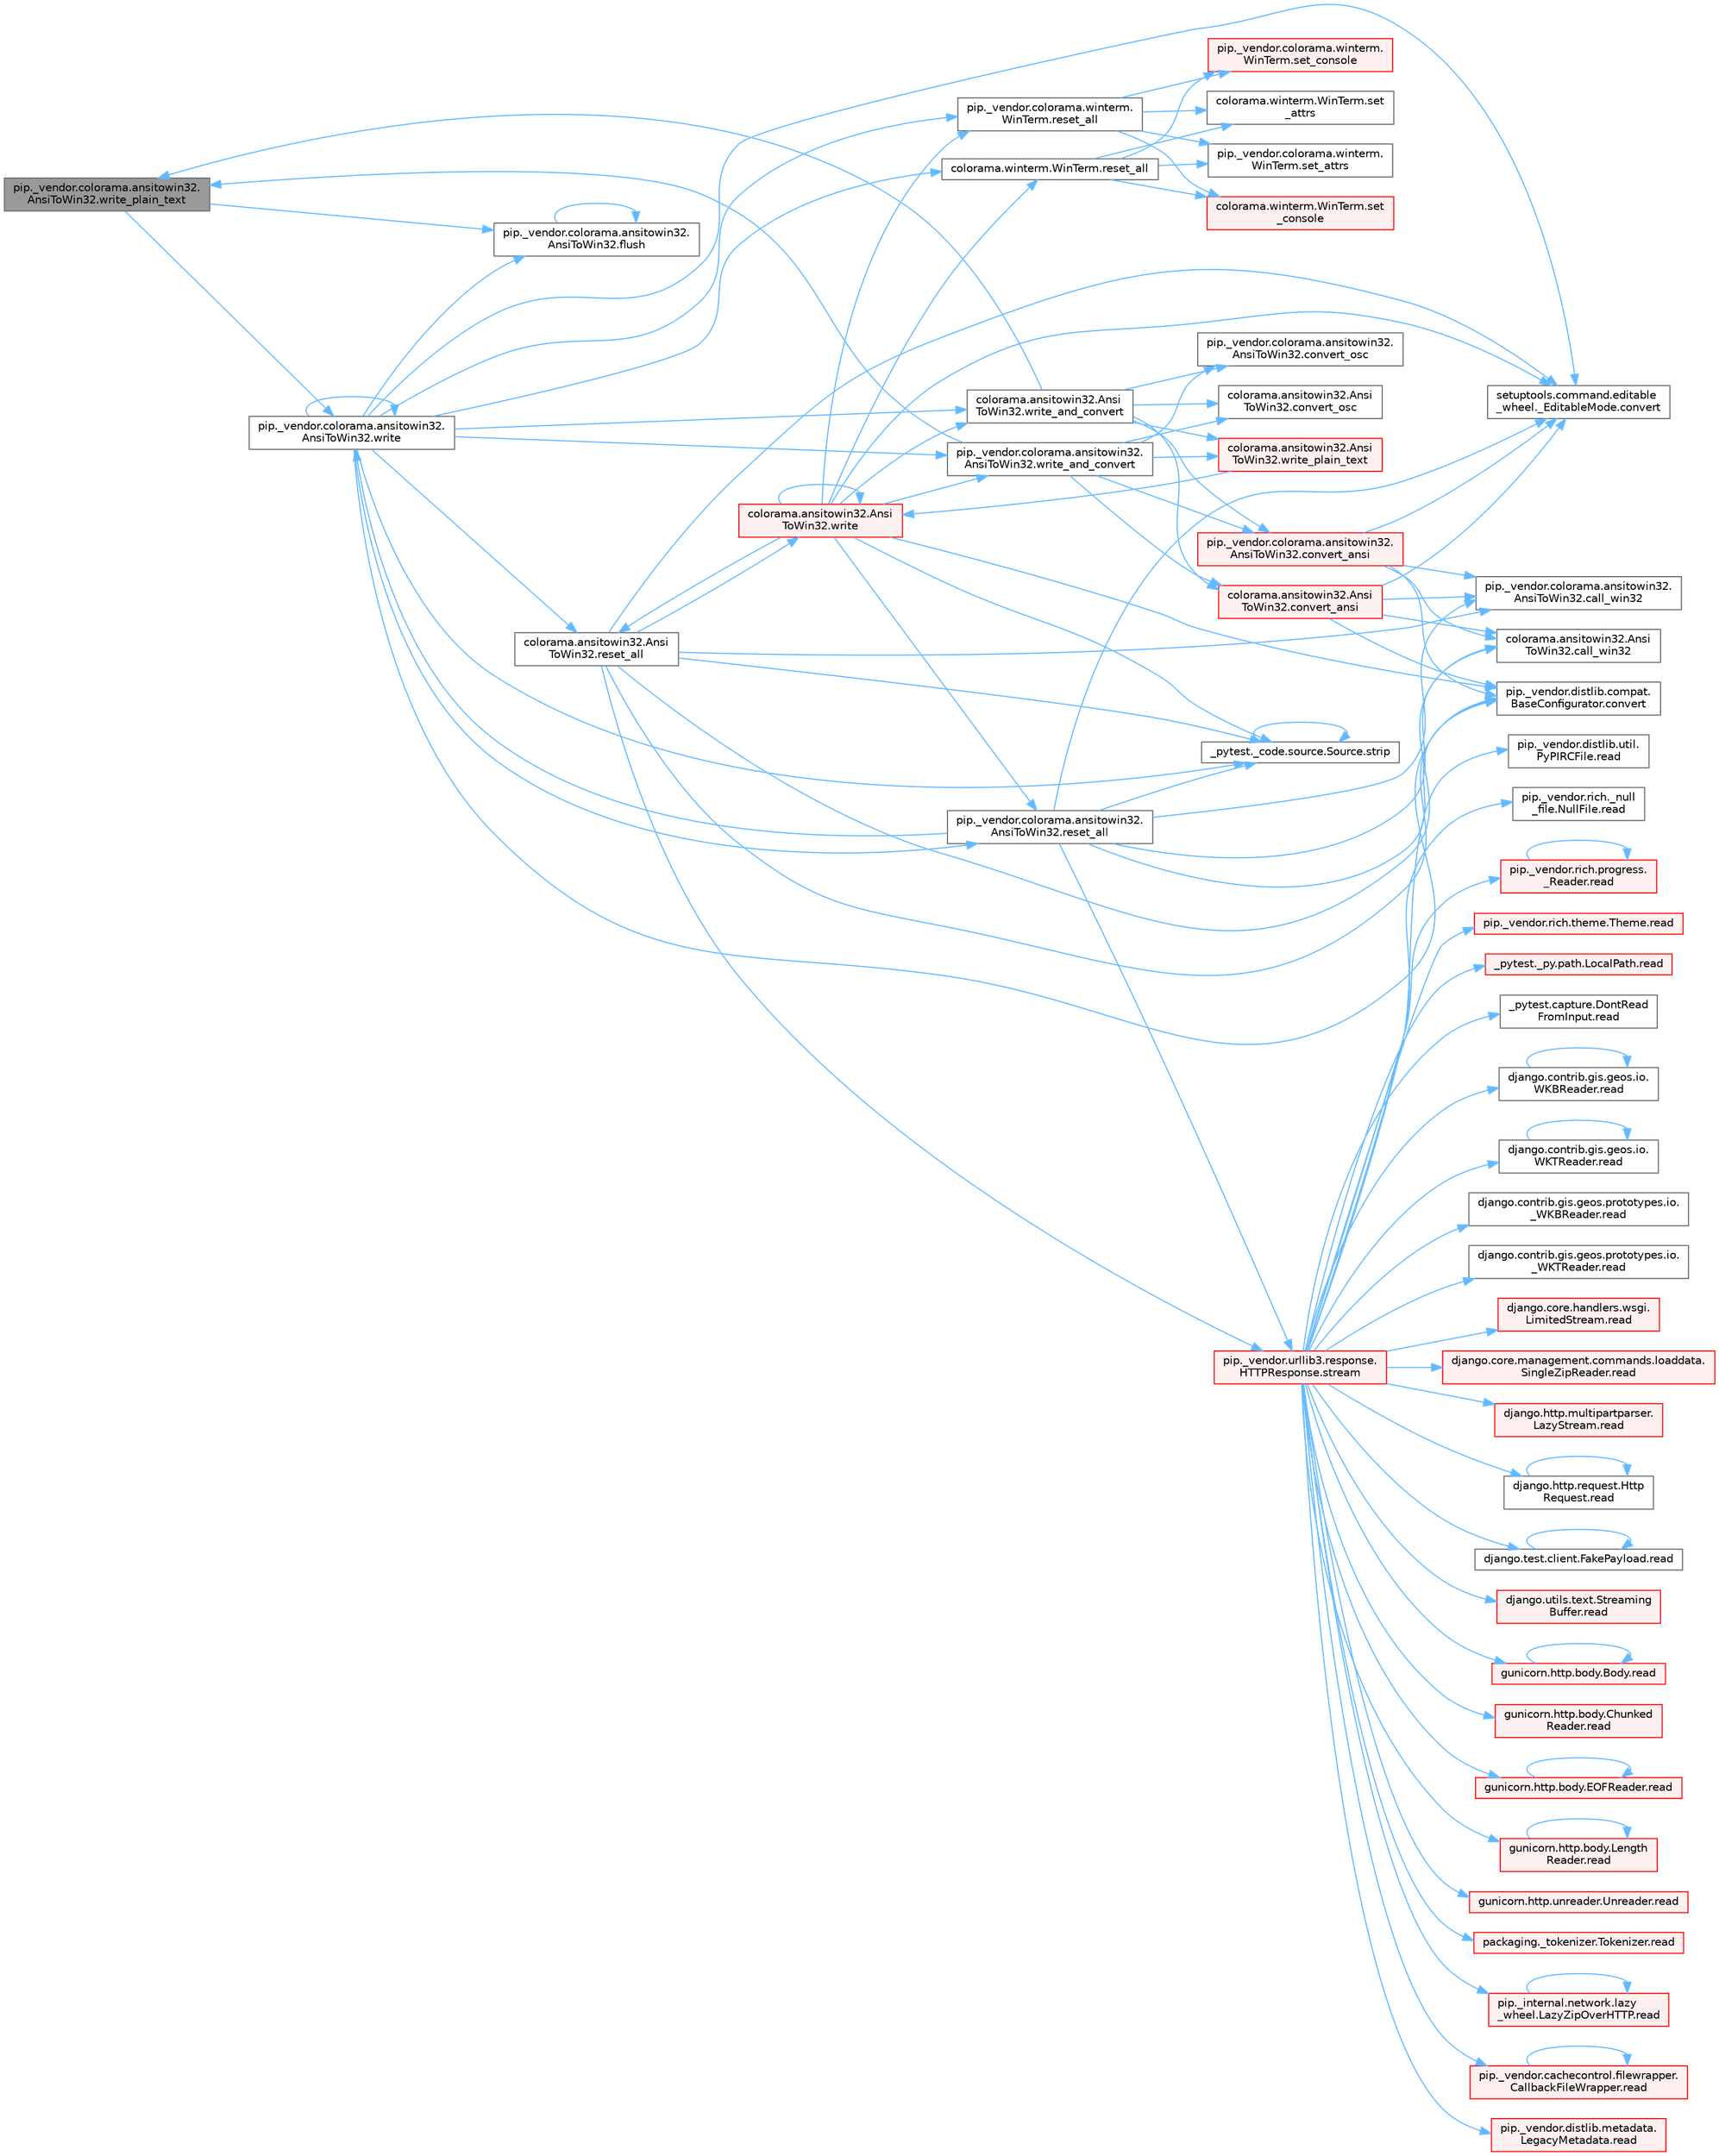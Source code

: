 digraph "pip._vendor.colorama.ansitowin32.AnsiToWin32.write_plain_text"
{
 // LATEX_PDF_SIZE
  bgcolor="transparent";
  edge [fontname=Helvetica,fontsize=10,labelfontname=Helvetica,labelfontsize=10];
  node [fontname=Helvetica,fontsize=10,shape=box,height=0.2,width=0.4];
  rankdir="LR";
  Node1 [id="Node000001",label="pip._vendor.colorama.ansitowin32.\lAnsiToWin32.write_plain_text",height=0.2,width=0.4,color="gray40", fillcolor="grey60", style="filled", fontcolor="black",tooltip=" "];
  Node1 -> Node2 [id="edge1_Node000001_Node000002",color="steelblue1",style="solid",tooltip=" "];
  Node2 [id="Node000002",label="pip._vendor.colorama.ansitowin32.\lAnsiToWin32.flush",height=0.2,width=0.4,color="grey40", fillcolor="white", style="filled",URL="$classpip_1_1__vendor_1_1colorama_1_1ansitowin32_1_1_ansi_to_win32.html#a96b04357c7430abf89e3448e1d33704b",tooltip=" "];
  Node2 -> Node2 [id="edge2_Node000002_Node000002",color="steelblue1",style="solid",tooltip=" "];
  Node1 -> Node3 [id="edge3_Node000001_Node000003",color="steelblue1",style="solid",tooltip=" "];
  Node3 [id="Node000003",label="pip._vendor.colorama.ansitowin32.\lAnsiToWin32.write",height=0.2,width=0.4,color="grey40", fillcolor="white", style="filled",URL="$classpip_1_1__vendor_1_1colorama_1_1ansitowin32_1_1_ansi_to_win32.html#aaeb0baf104470a2dfb282dce019b45e4",tooltip=" "];
  Node3 -> Node4 [id="edge4_Node000003_Node000004",color="steelblue1",style="solid",tooltip=" "];
  Node4 [id="Node000004",label="pip._vendor.distlib.compat.\lBaseConfigurator.convert",height=0.2,width=0.4,color="grey40", fillcolor="white", style="filled",URL="$classpip_1_1__vendor_1_1distlib_1_1compat_1_1_base_configurator.html#abcff9425eaf086d1b67b488aab87e5da",tooltip=" "];
  Node3 -> Node5 [id="edge5_Node000003_Node000005",color="steelblue1",style="solid",tooltip=" "];
  Node5 [id="Node000005",label="setuptools.command.editable\l_wheel._EditableMode.convert",height=0.2,width=0.4,color="grey40", fillcolor="white", style="filled",URL="$classsetuptools_1_1command_1_1editable__wheel_1_1___editable_mode.html#a11a77c27c7b21ba316fc378c0798abb8",tooltip=" "];
  Node3 -> Node2 [id="edge6_Node000003_Node000002",color="steelblue1",style="solid",tooltip=" "];
  Node3 -> Node6 [id="edge7_Node000003_Node000006",color="steelblue1",style="solid",tooltip=" "];
  Node6 [id="Node000006",label="colorama.ansitowin32.Ansi\lToWin32.reset_all",height=0.2,width=0.4,color="grey40", fillcolor="white", style="filled",URL="$classcolorama_1_1ansitowin32_1_1_ansi_to_win32.html#a028b716efdf98afc93f4fa55e99ee924",tooltip=" "];
  Node6 -> Node7 [id="edge8_Node000006_Node000007",color="steelblue1",style="solid",tooltip=" "];
  Node7 [id="Node000007",label="colorama.ansitowin32.Ansi\lToWin32.call_win32",height=0.2,width=0.4,color="grey40", fillcolor="white", style="filled",URL="$classcolorama_1_1ansitowin32_1_1_ansi_to_win32.html#aa3edbb8fc606e0b22afa3128e1bb1507",tooltip=" "];
  Node6 -> Node8 [id="edge9_Node000006_Node000008",color="steelblue1",style="solid",tooltip=" "];
  Node8 [id="Node000008",label="pip._vendor.colorama.ansitowin32.\lAnsiToWin32.call_win32",height=0.2,width=0.4,color="grey40", fillcolor="white", style="filled",URL="$classpip_1_1__vendor_1_1colorama_1_1ansitowin32_1_1_ansi_to_win32.html#ac14e750b5ad589a4e131d936df88e68c",tooltip=" "];
  Node6 -> Node4 [id="edge10_Node000006_Node000004",color="steelblue1",style="solid",tooltip=" "];
  Node6 -> Node5 [id="edge11_Node000006_Node000005",color="steelblue1",style="solid",tooltip=" "];
  Node6 -> Node9 [id="edge12_Node000006_Node000009",color="steelblue1",style="solid",tooltip=" "];
  Node9 [id="Node000009",label="pip._vendor.urllib3.response.\lHTTPResponse.stream",height=0.2,width=0.4,color="red", fillcolor="#FFF0F0", style="filled",URL="$classpip_1_1__vendor_1_1urllib3_1_1response_1_1_h_t_t_p_response.html#a8d802b25f09dd341838a1d631ffc4f62",tooltip=" "];
  Node9 -> Node10 [id="edge13_Node000009_Node000010",color="steelblue1",style="solid",tooltip=" "];
  Node10 [id="Node000010",label="_pytest._py.path.LocalPath.read",height=0.2,width=0.4,color="red", fillcolor="#FFF0F0", style="filled",URL="$class__pytest_1_1__py_1_1path_1_1_local_path.html#a8640b65f715ce8a258379deb78a68fd8",tooltip=" "];
  Node9 -> Node456 [id="edge14_Node000009_Node000456",color="steelblue1",style="solid",tooltip=" "];
  Node456 [id="Node000456",label="_pytest.capture.DontRead\lFromInput.read",height=0.2,width=0.4,color="grey40", fillcolor="white", style="filled",URL="$class__pytest_1_1capture_1_1_dont_read_from_input.html#abe84d6d5626bed2fa4f52408d2b95d3f",tooltip=" "];
  Node9 -> Node457 [id="edge15_Node000009_Node000457",color="steelblue1",style="solid",tooltip=" "];
  Node457 [id="Node000457",label="django.contrib.gis.geos.io.\lWKBReader.read",height=0.2,width=0.4,color="grey40", fillcolor="white", style="filled",URL="$classdjango_1_1contrib_1_1gis_1_1geos_1_1io_1_1_w_k_b_reader.html#a690153c2f609f20814011beceded4ce6",tooltip=" "];
  Node457 -> Node457 [id="edge16_Node000457_Node000457",color="steelblue1",style="solid",tooltip=" "];
  Node9 -> Node458 [id="edge17_Node000009_Node000458",color="steelblue1",style="solid",tooltip=" "];
  Node458 [id="Node000458",label="django.contrib.gis.geos.io.\lWKTReader.read",height=0.2,width=0.4,color="grey40", fillcolor="white", style="filled",URL="$classdjango_1_1contrib_1_1gis_1_1geos_1_1io_1_1_w_k_t_reader.html#af8cdf42c9388b4ca18b86af2cd174dd0",tooltip=" "];
  Node458 -> Node458 [id="edge18_Node000458_Node000458",color="steelblue1",style="solid",tooltip=" "];
  Node9 -> Node459 [id="edge19_Node000009_Node000459",color="steelblue1",style="solid",tooltip=" "];
  Node459 [id="Node000459",label="django.contrib.gis.geos.prototypes.io.\l_WKBReader.read",height=0.2,width=0.4,color="grey40", fillcolor="white", style="filled",URL="$classdjango_1_1contrib_1_1gis_1_1geos_1_1prototypes_1_1io_1_1___w_k_b_reader.html#a71e78ed5a74b998533ef3801723a5827",tooltip=" "];
  Node9 -> Node460 [id="edge20_Node000009_Node000460",color="steelblue1",style="solid",tooltip=" "];
  Node460 [id="Node000460",label="django.contrib.gis.geos.prototypes.io.\l_WKTReader.read",height=0.2,width=0.4,color="grey40", fillcolor="white", style="filled",URL="$classdjango_1_1contrib_1_1gis_1_1geos_1_1prototypes_1_1io_1_1___w_k_t_reader.html#a97b2007978d99bec56d1bbf4091dd46a",tooltip=" "];
  Node9 -> Node461 [id="edge21_Node000009_Node000461",color="steelblue1",style="solid",tooltip=" "];
  Node461 [id="Node000461",label="django.core.handlers.wsgi.\lLimitedStream.read",height=0.2,width=0.4,color="red", fillcolor="#FFF0F0", style="filled",URL="$classdjango_1_1core_1_1handlers_1_1wsgi_1_1_limited_stream.html#a01766186550a2bafd2a0c0cac1117797",tooltip=" "];
  Node9 -> Node465 [id="edge22_Node000009_Node000465",color="steelblue1",style="solid",tooltip=" "];
  Node465 [id="Node000465",label="django.core.management.commands.loaddata.\lSingleZipReader.read",height=0.2,width=0.4,color="red", fillcolor="#FFF0F0", style="filled",URL="$classdjango_1_1core_1_1management_1_1commands_1_1loaddata_1_1_single_zip_reader.html#a6c6512afb638e535f6d9973329238ec1",tooltip=" "];
  Node9 -> Node470 [id="edge23_Node000009_Node000470",color="steelblue1",style="solid",tooltip=" "];
  Node470 [id="Node000470",label="django.http.multipartparser.\lLazyStream.read",height=0.2,width=0.4,color="red", fillcolor="#FFF0F0", style="filled",URL="$classdjango_1_1http_1_1multipartparser_1_1_lazy_stream.html#af5553676fbef507453fe16dbce30f2d6",tooltip=" "];
  Node9 -> Node473 [id="edge24_Node000009_Node000473",color="steelblue1",style="solid",tooltip=" "];
  Node473 [id="Node000473",label="django.http.request.Http\lRequest.read",height=0.2,width=0.4,color="grey40", fillcolor="white", style="filled",URL="$classdjango_1_1http_1_1request_1_1_http_request.html#a7b5205e754042f5dc1400c5f6884da05",tooltip=" "];
  Node473 -> Node473 [id="edge25_Node000473_Node000473",color="steelblue1",style="solid",tooltip=" "];
  Node9 -> Node474 [id="edge26_Node000009_Node000474",color="steelblue1",style="solid",tooltip=" "];
  Node474 [id="Node000474",label="django.test.client.FakePayload.read",height=0.2,width=0.4,color="grey40", fillcolor="white", style="filled",URL="$classdjango_1_1test_1_1client_1_1_fake_payload.html#a4968728a37f7ecfa436f7156923f32fc",tooltip=" "];
  Node474 -> Node474 [id="edge27_Node000474_Node000474",color="steelblue1",style="solid",tooltip=" "];
  Node9 -> Node475 [id="edge28_Node000009_Node000475",color="steelblue1",style="solid",tooltip=" "];
  Node475 [id="Node000475",label="django.utils.text.Streaming\lBuffer.read",height=0.2,width=0.4,color="red", fillcolor="#FFF0F0", style="filled",URL="$classdjango_1_1utils_1_1text_1_1_streaming_buffer.html#a0d8c76cbb45b290915e65a79dabe0d7b",tooltip=" "];
  Node9 -> Node510 [id="edge29_Node000009_Node000510",color="steelblue1",style="solid",tooltip=" "];
  Node510 [id="Node000510",label="gunicorn.http.body.Body.read",height=0.2,width=0.4,color="red", fillcolor="#FFF0F0", style="filled",URL="$classgunicorn_1_1http_1_1body_1_1_body.html#a26fa33ab9da80d4da60638f902d8bbd8",tooltip=" "];
  Node510 -> Node510 [id="edge30_Node000510_Node000510",color="steelblue1",style="solid",tooltip=" "];
  Node9 -> Node513 [id="edge31_Node000009_Node000513",color="steelblue1",style="solid",tooltip=" "];
  Node513 [id="Node000513",label="gunicorn.http.body.Chunked\lReader.read",height=0.2,width=0.4,color="red", fillcolor="#FFF0F0", style="filled",URL="$classgunicorn_1_1http_1_1body_1_1_chunked_reader.html#aa291cdee58cf19e63d92914442ab2d7e",tooltip=" "];
  Node9 -> Node519 [id="edge32_Node000009_Node000519",color="steelblue1",style="solid",tooltip=" "];
  Node519 [id="Node000519",label="gunicorn.http.body.EOFReader.read",height=0.2,width=0.4,color="red", fillcolor="#FFF0F0", style="filled",URL="$classgunicorn_1_1http_1_1body_1_1_e_o_f_reader.html#a6ae0aab25c53911d59fcbb87c1dfa602",tooltip=" "];
  Node519 -> Node519 [id="edge33_Node000519_Node000519",color="steelblue1",style="solid",tooltip=" "];
  Node9 -> Node522 [id="edge34_Node000009_Node000522",color="steelblue1",style="solid",tooltip=" "];
  Node522 [id="Node000522",label="gunicorn.http.body.Length\lReader.read",height=0.2,width=0.4,color="red", fillcolor="#FFF0F0", style="filled",URL="$classgunicorn_1_1http_1_1body_1_1_length_reader.html#a78c9415492b01b7b1553a481fe9aef7e",tooltip=" "];
  Node522 -> Node522 [id="edge35_Node000522_Node000522",color="steelblue1",style="solid",tooltip=" "];
  Node9 -> Node524 [id="edge36_Node000009_Node000524",color="steelblue1",style="solid",tooltip=" "];
  Node524 [id="Node000524",label="gunicorn.http.unreader.Unreader.read",height=0.2,width=0.4,color="red", fillcolor="#FFF0F0", style="filled",URL="$classgunicorn_1_1http_1_1unreader_1_1_unreader.html#a4d05a3b72ffb1dd09d3e4b3dd1d1e44c",tooltip=" "];
  Node9 -> Node4289 [id="edge37_Node000009_Node004289",color="steelblue1",style="solid",tooltip=" "];
  Node4289 [id="Node004289",label="packaging._tokenizer.Tokenizer.read",height=0.2,width=0.4,color="red", fillcolor="#FFF0F0", style="filled",URL="$classpackaging_1_1__tokenizer_1_1_tokenizer.html#a0338e1186dd1574082f047fdff9b3b2d",tooltip=" "];
  Node9 -> Node4290 [id="edge38_Node000009_Node004290",color="steelblue1",style="solid",tooltip=" "];
  Node4290 [id="Node004290",label="pip._internal.network.lazy\l_wheel.LazyZipOverHTTP.read",height=0.2,width=0.4,color="red", fillcolor="#FFF0F0", style="filled",URL="$classpip_1_1__internal_1_1network_1_1lazy__wheel_1_1_lazy_zip_over_h_t_t_p.html#adb8837e292941df2568b4de4082ecf19",tooltip=" "];
  Node4290 -> Node4290 [id="edge39_Node004290_Node004290",color="steelblue1",style="solid",tooltip=" "];
  Node9 -> Node4304 [id="edge40_Node000009_Node004304",color="steelblue1",style="solid",tooltip=" "];
  Node4304 [id="Node004304",label="pip._vendor.cachecontrol.filewrapper.\lCallbackFileWrapper.read",height=0.2,width=0.4,color="red", fillcolor="#FFF0F0", style="filled",URL="$classpip_1_1__vendor_1_1cachecontrol_1_1filewrapper_1_1_callback_file_wrapper.html#afceb112c071f7b24b9db274a61213b68",tooltip=" "];
  Node4304 -> Node4304 [id="edge41_Node004304_Node004304",color="steelblue1",style="solid",tooltip=" "];
  Node9 -> Node4306 [id="edge42_Node000009_Node004306",color="steelblue1",style="solid",tooltip=" "];
  Node4306 [id="Node004306",label="pip._vendor.distlib.metadata.\lLegacyMetadata.read",height=0.2,width=0.4,color="red", fillcolor="#FFF0F0", style="filled",URL="$classpip_1_1__vendor_1_1distlib_1_1metadata_1_1_legacy_metadata.html#a5473003d19554803bc6f7f4af863060f",tooltip=" "];
  Node9 -> Node4308 [id="edge43_Node000009_Node004308",color="steelblue1",style="solid",tooltip=" "];
  Node4308 [id="Node004308",label="pip._vendor.distlib.util.\lPyPIRCFile.read",height=0.2,width=0.4,color="grey40", fillcolor="white", style="filled",URL="$classpip_1_1__vendor_1_1distlib_1_1util_1_1_py_p_i_r_c_file.html#a9db831938fff0ca340efdb70381bc7b1",tooltip=" "];
  Node9 -> Node4309 [id="edge44_Node000009_Node004309",color="steelblue1",style="solid",tooltip=" "];
  Node4309 [id="Node004309",label="pip._vendor.rich._null\l_file.NullFile.read",height=0.2,width=0.4,color="grey40", fillcolor="white", style="filled",URL="$classpip_1_1__vendor_1_1rich_1_1__null__file_1_1_null_file.html#a34cd6b7fcb25c35b0edeb1a291403522",tooltip=" "];
  Node9 -> Node4310 [id="edge45_Node000009_Node004310",color="steelblue1",style="solid",tooltip=" "];
  Node4310 [id="Node004310",label="pip._vendor.rich.progress.\l_Reader.read",height=0.2,width=0.4,color="red", fillcolor="#FFF0F0", style="filled",URL="$classpip_1_1__vendor_1_1rich_1_1progress_1_1___reader.html#abc9a19c1ccc4057e665996a500814420",tooltip=" "];
  Node4310 -> Node4310 [id="edge46_Node004310_Node004310",color="steelblue1",style="solid",tooltip=" "];
  Node9 -> Node4311 [id="edge47_Node000009_Node004311",color="steelblue1",style="solid",tooltip=" "];
  Node4311 [id="Node004311",label="pip._vendor.rich.theme.Theme.read",height=0.2,width=0.4,color="red", fillcolor="#FFF0F0", style="filled",URL="$classpip_1_1__vendor_1_1rich_1_1theme_1_1_theme.html#af15902d143164bd9dace530822864b4f",tooltip=" "];
  Node6 -> Node3973 [id="edge48_Node000006_Node003973",color="steelblue1",style="solid",tooltip=" "];
  Node3973 [id="Node003973",label="_pytest._code.source.Source.strip",height=0.2,width=0.4,color="grey40", fillcolor="white", style="filled",URL="$class__pytest_1_1__code_1_1source_1_1_source.html#aa525e733890257a82bfc6382b07d28ec",tooltip=" "];
  Node3973 -> Node3973 [id="edge49_Node003973_Node003973",color="steelblue1",style="solid",tooltip=" "];
  Node6 -> Node3968 [id="edge50_Node000006_Node003968",color="steelblue1",style="solid",tooltip=" "];
  Node3968 [id="Node003968",label="colorama.ansitowin32.Ansi\lToWin32.write",height=0.2,width=0.4,color="red", fillcolor="#FFF0F0", style="filled",URL="$classcolorama_1_1ansitowin32_1_1_ansi_to_win32.html#abadac90e6f0a5a03cecdc6f254eca7d8",tooltip=" "];
  Node3968 -> Node4 [id="edge51_Node003968_Node000004",color="steelblue1",style="solid",tooltip=" "];
  Node3968 -> Node5 [id="edge52_Node003968_Node000005",color="steelblue1",style="solid",tooltip=" "];
  Node3968 -> Node6 [id="edge53_Node003968_Node000006",color="steelblue1",style="solid",tooltip=" "];
  Node3968 -> Node3969 [id="edge54_Node003968_Node003969",color="steelblue1",style="solid",tooltip=" "];
  Node3969 [id="Node003969",label="colorama.winterm.WinTerm.reset_all",height=0.2,width=0.4,color="grey40", fillcolor="white", style="filled",URL="$classcolorama_1_1winterm_1_1_win_term.html#a3b02943f152c5e63db370429ebf2b520",tooltip=" "];
  Node3969 -> Node3970 [id="edge55_Node003969_Node003970",color="steelblue1",style="solid",tooltip=" "];
  Node3970 [id="Node003970",label="colorama.winterm.WinTerm.set\l_attrs",height=0.2,width=0.4,color="grey40", fillcolor="white", style="filled",URL="$classcolorama_1_1winterm_1_1_win_term.html#ab37deadeb9a6a88fc2aecd988bbe9895",tooltip=" "];
  Node3969 -> Node3971 [id="edge56_Node003969_Node003971",color="steelblue1",style="solid",tooltip=" "];
  Node3971 [id="Node003971",label="pip._vendor.colorama.winterm.\lWinTerm.set_attrs",height=0.2,width=0.4,color="grey40", fillcolor="white", style="filled",URL="$classpip_1_1__vendor_1_1colorama_1_1winterm_1_1_win_term.html#af099f001e7d18780ad601ed3e7dac445",tooltip=" "];
  Node3969 -> Node66 [id="edge57_Node003969_Node000066",color="steelblue1",style="solid",tooltip=" "];
  Node66 [id="Node000066",label="colorama.winterm.WinTerm.set\l_console",height=0.2,width=0.4,color="red", fillcolor="#FFF0F0", style="filled",URL="$classcolorama_1_1winterm_1_1_win_term.html#af6dff6de729a3ee36986b1eaa71c6511",tooltip=" "];
  Node3969 -> Node69 [id="edge58_Node003969_Node000069",color="steelblue1",style="solid",tooltip=" "];
  Node69 [id="Node000069",label="pip._vendor.colorama.winterm.\lWinTerm.set_console",height=0.2,width=0.4,color="red", fillcolor="#FFF0F0", style="filled",URL="$classpip_1_1__vendor_1_1colorama_1_1winterm_1_1_win_term.html#a08e789eea2bbcbc4a02c04f6a340e038",tooltip=" "];
  Node3968 -> Node3972 [id="edge59_Node003968_Node003972",color="steelblue1",style="solid",tooltip=" "];
  Node3972 [id="Node003972",label="pip._vendor.colorama.ansitowin32.\lAnsiToWin32.reset_all",height=0.2,width=0.4,color="grey40", fillcolor="white", style="filled",URL="$classpip_1_1__vendor_1_1colorama_1_1ansitowin32_1_1_ansi_to_win32.html#afb77411498fdd5a6eb6380c829024133",tooltip=" "];
  Node3972 -> Node7 [id="edge60_Node003972_Node000007",color="steelblue1",style="solid",tooltip=" "];
  Node3972 -> Node8 [id="edge61_Node003972_Node000008",color="steelblue1",style="solid",tooltip=" "];
  Node3972 -> Node4 [id="edge62_Node003972_Node000004",color="steelblue1",style="solid",tooltip=" "];
  Node3972 -> Node5 [id="edge63_Node003972_Node000005",color="steelblue1",style="solid",tooltip=" "];
  Node3972 -> Node9 [id="edge64_Node003972_Node000009",color="steelblue1",style="solid",tooltip=" "];
  Node3972 -> Node3973 [id="edge65_Node003972_Node003973",color="steelblue1",style="solid",tooltip=" "];
  Node3972 -> Node3 [id="edge66_Node003972_Node000003",color="steelblue1",style="solid",tooltip=" "];
  Node3968 -> Node3974 [id="edge67_Node003968_Node003974",color="steelblue1",style="solid",tooltip=" "];
  Node3974 [id="Node003974",label="pip._vendor.colorama.winterm.\lWinTerm.reset_all",height=0.2,width=0.4,color="grey40", fillcolor="white", style="filled",URL="$classpip_1_1__vendor_1_1colorama_1_1winterm_1_1_win_term.html#acd145cbb15b95d56837163e3bda436c7",tooltip=" "];
  Node3974 -> Node3970 [id="edge68_Node003974_Node003970",color="steelblue1",style="solid",tooltip=" "];
  Node3974 -> Node3971 [id="edge69_Node003974_Node003971",color="steelblue1",style="solid",tooltip=" "];
  Node3974 -> Node66 [id="edge70_Node003974_Node000066",color="steelblue1",style="solid",tooltip=" "];
  Node3974 -> Node69 [id="edge71_Node003974_Node000069",color="steelblue1",style="solid",tooltip=" "];
  Node3968 -> Node3973 [id="edge72_Node003968_Node003973",color="steelblue1",style="solid",tooltip=" "];
  Node3968 -> Node3968 [id="edge73_Node003968_Node003968",color="steelblue1",style="solid",tooltip=" "];
  Node3968 -> Node3975 [id="edge74_Node003968_Node003975",color="steelblue1",style="solid",tooltip=" "];
  Node3975 [id="Node003975",label="colorama.ansitowin32.Ansi\lToWin32.write_and_convert",height=0.2,width=0.4,color="grey40", fillcolor="white", style="filled",URL="$classcolorama_1_1ansitowin32_1_1_ansi_to_win32.html#a3819f019b2aed2f696eed295e013ddc0",tooltip=" "];
  Node3975 -> Node3976 [id="edge75_Node003975_Node003976",color="steelblue1",style="solid",tooltip=" "];
  Node3976 [id="Node003976",label="colorama.ansitowin32.Ansi\lToWin32.convert_ansi",height=0.2,width=0.4,color="red", fillcolor="#FFF0F0", style="filled",URL="$classcolorama_1_1ansitowin32_1_1_ansi_to_win32.html#a4afe40967adb86d7972465b435ba96fc",tooltip=" "];
  Node3976 -> Node7 [id="edge76_Node003976_Node000007",color="steelblue1",style="solid",tooltip=" "];
  Node3976 -> Node8 [id="edge77_Node003976_Node000008",color="steelblue1",style="solid",tooltip=" "];
  Node3976 -> Node4 [id="edge78_Node003976_Node000004",color="steelblue1",style="solid",tooltip=" "];
  Node3976 -> Node5 [id="edge79_Node003976_Node000005",color="steelblue1",style="solid",tooltip=" "];
  Node3975 -> Node3979 [id="edge80_Node003975_Node003979",color="steelblue1",style="solid",tooltip=" "];
  Node3979 [id="Node003979",label="pip._vendor.colorama.ansitowin32.\lAnsiToWin32.convert_ansi",height=0.2,width=0.4,color="red", fillcolor="#FFF0F0", style="filled",URL="$classpip_1_1__vendor_1_1colorama_1_1ansitowin32_1_1_ansi_to_win32.html#a0089b1956ff0406a6a84dcd4c1e24196",tooltip=" "];
  Node3979 -> Node7 [id="edge81_Node003979_Node000007",color="steelblue1",style="solid",tooltip=" "];
  Node3979 -> Node8 [id="edge82_Node003979_Node000008",color="steelblue1",style="solid",tooltip=" "];
  Node3979 -> Node4 [id="edge83_Node003979_Node000004",color="steelblue1",style="solid",tooltip=" "];
  Node3979 -> Node5 [id="edge84_Node003979_Node000005",color="steelblue1",style="solid",tooltip=" "];
  Node3975 -> Node3980 [id="edge85_Node003975_Node003980",color="steelblue1",style="solid",tooltip=" "];
  Node3980 [id="Node003980",label="colorama.ansitowin32.Ansi\lToWin32.convert_osc",height=0.2,width=0.4,color="grey40", fillcolor="white", style="filled",URL="$classcolorama_1_1ansitowin32_1_1_ansi_to_win32.html#a650c9fd6aeb3302704ab16cd9f660cdf",tooltip=" "];
  Node3975 -> Node3981 [id="edge86_Node003975_Node003981",color="steelblue1",style="solid",tooltip=" "];
  Node3981 [id="Node003981",label="pip._vendor.colorama.ansitowin32.\lAnsiToWin32.convert_osc",height=0.2,width=0.4,color="grey40", fillcolor="white", style="filled",URL="$classpip_1_1__vendor_1_1colorama_1_1ansitowin32_1_1_ansi_to_win32.html#a27497864784aeba9b410ddda85e3ea9d",tooltip=" "];
  Node3975 -> Node3982 [id="edge87_Node003975_Node003982",color="steelblue1",style="solid",tooltip=" "];
  Node3982 [id="Node003982",label="colorama.ansitowin32.Ansi\lToWin32.write_plain_text",height=0.2,width=0.4,color="red", fillcolor="#FFF0F0", style="filled",URL="$classcolorama_1_1ansitowin32_1_1_ansi_to_win32.html#ac31795edad5d1370acd71c39cb369f9d",tooltip=" "];
  Node3982 -> Node3968 [id="edge88_Node003982_Node003968",color="steelblue1",style="solid",tooltip=" "];
  Node3975 -> Node1 [id="edge89_Node003975_Node000001",color="steelblue1",style="solid",tooltip=" "];
  Node3968 -> Node3983 [id="edge90_Node003968_Node003983",color="steelblue1",style="solid",tooltip=" "];
  Node3983 [id="Node003983",label="pip._vendor.colorama.ansitowin32.\lAnsiToWin32.write_and_convert",height=0.2,width=0.4,color="grey40", fillcolor="white", style="filled",URL="$classpip_1_1__vendor_1_1colorama_1_1ansitowin32_1_1_ansi_to_win32.html#a947cff2d116f6ad41ecfa293643ad781",tooltip=" "];
  Node3983 -> Node3976 [id="edge91_Node003983_Node003976",color="steelblue1",style="solid",tooltip=" "];
  Node3983 -> Node3979 [id="edge92_Node003983_Node003979",color="steelblue1",style="solid",tooltip=" "];
  Node3983 -> Node3980 [id="edge93_Node003983_Node003980",color="steelblue1",style="solid",tooltip=" "];
  Node3983 -> Node3981 [id="edge94_Node003983_Node003981",color="steelblue1",style="solid",tooltip=" "];
  Node3983 -> Node3982 [id="edge95_Node003983_Node003982",color="steelblue1",style="solid",tooltip=" "];
  Node3983 -> Node1 [id="edge96_Node003983_Node000001",color="steelblue1",style="solid",tooltip=" "];
  Node3 -> Node3969 [id="edge97_Node000003_Node003969",color="steelblue1",style="solid",tooltip=" "];
  Node3 -> Node3972 [id="edge98_Node000003_Node003972",color="steelblue1",style="solid",tooltip=" "];
  Node3 -> Node3974 [id="edge99_Node000003_Node003974",color="steelblue1",style="solid",tooltip=" "];
  Node3 -> Node3973 [id="edge100_Node000003_Node003973",color="steelblue1",style="solid",tooltip=" "];
  Node3 -> Node3 [id="edge101_Node000003_Node000003",color="steelblue1",style="solid",tooltip=" "];
  Node3 -> Node3975 [id="edge102_Node000003_Node003975",color="steelblue1",style="solid",tooltip=" "];
  Node3 -> Node3983 [id="edge103_Node000003_Node003983",color="steelblue1",style="solid",tooltip=" "];
}
